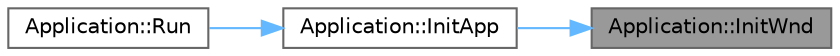 digraph "Application::InitWnd"
{
 // LATEX_PDF_SIZE
  bgcolor="transparent";
  edge [fontname=Helvetica,fontsize=10,labelfontname=Helvetica,labelfontsize=10];
  node [fontname=Helvetica,fontsize=10,shape=box,height=0.2,width=0.4];
  rankdir="RL";
  Node1 [id="Node000001",label="Application::InitWnd",height=0.2,width=0.4,color="gray40", fillcolor="grey60", style="filled", fontcolor="black",tooltip="ウィンドウの初期化を行います。"];
  Node1 -> Node2 [id="edge3_Node000001_Node000002",dir="back",color="steelblue1",style="solid",tooltip=" "];
  Node2 [id="Node000002",label="Application::InitApp",height=0.2,width=0.4,color="grey40", fillcolor="white", style="filled",URL="$class_application.html#a8ec7b82edbfab9d2d692c6a7bedc9dce",tooltip="アプリケーションの初期化を行います。"];
  Node2 -> Node3 [id="edge4_Node000002_Node000003",dir="back",color="steelblue1",style="solid",tooltip=" "];
  Node3 [id="Node000003",label="Application::Run",height=0.2,width=0.4,color="grey40", fillcolor="white", style="filled",URL="$class_application.html#aaf09cd6cb412086dc039e28cdb059f0d",tooltip="アプリケーションを実行します。"];
}
